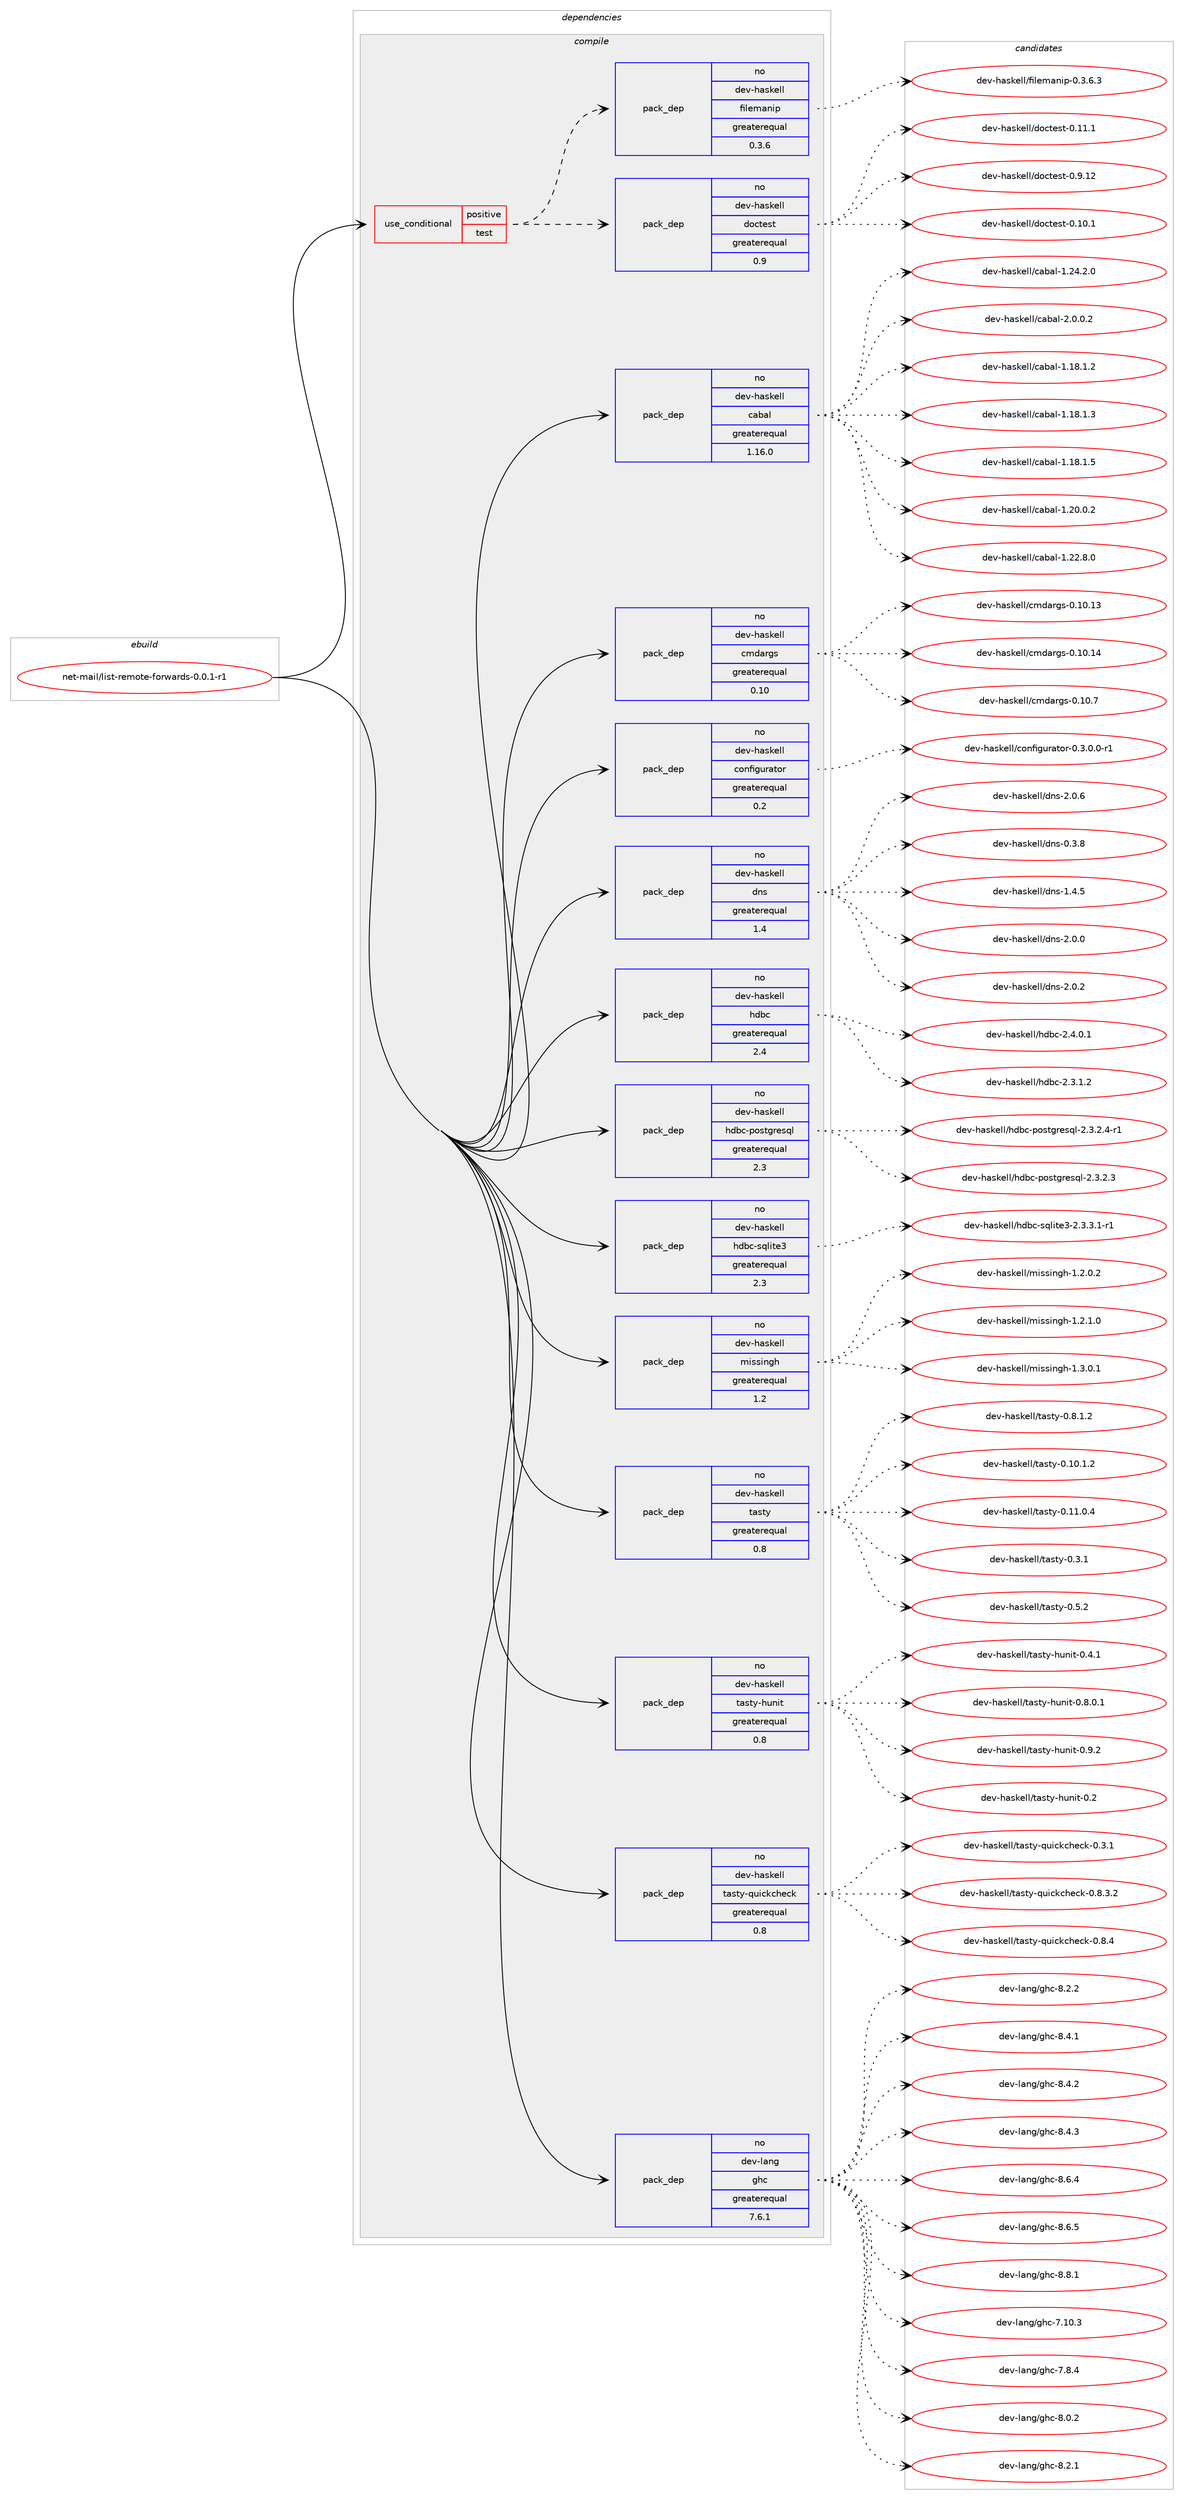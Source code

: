 digraph prolog {

# *************
# Graph options
# *************

newrank=true;
concentrate=true;
compound=true;
graph [rankdir=LR,fontname=Helvetica,fontsize=10,ranksep=1.5];#, ranksep=2.5, nodesep=0.2];
edge  [arrowhead=vee];
node  [fontname=Helvetica,fontsize=10];

# **********
# The ebuild
# **********

subgraph cluster_leftcol {
color=gray;
rank=same;
label=<<i>ebuild</i>>;
id [label="net-mail/list-remote-forwards-0.0.1-r1", color=red, width=4, href="../net-mail/list-remote-forwards-0.0.1-r1.svg"];
}

# ****************
# The dependencies
# ****************

subgraph cluster_midcol {
color=gray;
label=<<i>dependencies</i>>;
subgraph cluster_compile {
fillcolor="#eeeeee";
style=filled;
label=<<i>compile</i>>;
subgraph cond202416 {
dependency830029 [label=<<TABLE BORDER="0" CELLBORDER="1" CELLSPACING="0" CELLPADDING="4"><TR><TD ROWSPAN="3" CELLPADDING="10">use_conditional</TD></TR><TR><TD>positive</TD></TR><TR><TD>test</TD></TR></TABLE>>, shape=none, color=red];
subgraph pack613050 {
dependency830030 [label=<<TABLE BORDER="0" CELLBORDER="1" CELLSPACING="0" CELLPADDING="4" WIDTH="220"><TR><TD ROWSPAN="6" CELLPADDING="30">pack_dep</TD></TR><TR><TD WIDTH="110">no</TD></TR><TR><TD>dev-haskell</TD></TR><TR><TD>doctest</TD></TR><TR><TD>greaterequal</TD></TR><TR><TD>0.9</TD></TR></TABLE>>, shape=none, color=blue];
}
dependency830029:e -> dependency830030:w [weight=20,style="dashed",arrowhead="vee"];
subgraph pack613051 {
dependency830031 [label=<<TABLE BORDER="0" CELLBORDER="1" CELLSPACING="0" CELLPADDING="4" WIDTH="220"><TR><TD ROWSPAN="6" CELLPADDING="30">pack_dep</TD></TR><TR><TD WIDTH="110">no</TD></TR><TR><TD>dev-haskell</TD></TR><TR><TD>filemanip</TD></TR><TR><TD>greaterequal</TD></TR><TR><TD>0.3.6</TD></TR></TABLE>>, shape=none, color=blue];
}
dependency830029:e -> dependency830031:w [weight=20,style="dashed",arrowhead="vee"];
}
id:e -> dependency830029:w [weight=20,style="solid",arrowhead="vee"];
subgraph pack613052 {
dependency830032 [label=<<TABLE BORDER="0" CELLBORDER="1" CELLSPACING="0" CELLPADDING="4" WIDTH="220"><TR><TD ROWSPAN="6" CELLPADDING="30">pack_dep</TD></TR><TR><TD WIDTH="110">no</TD></TR><TR><TD>dev-haskell</TD></TR><TR><TD>cabal</TD></TR><TR><TD>greaterequal</TD></TR><TR><TD>1.16.0</TD></TR></TABLE>>, shape=none, color=blue];
}
id:e -> dependency830032:w [weight=20,style="solid",arrowhead="vee"];
subgraph pack613053 {
dependency830033 [label=<<TABLE BORDER="0" CELLBORDER="1" CELLSPACING="0" CELLPADDING="4" WIDTH="220"><TR><TD ROWSPAN="6" CELLPADDING="30">pack_dep</TD></TR><TR><TD WIDTH="110">no</TD></TR><TR><TD>dev-haskell</TD></TR><TR><TD>cmdargs</TD></TR><TR><TD>greaterequal</TD></TR><TR><TD>0.10</TD></TR></TABLE>>, shape=none, color=blue];
}
id:e -> dependency830033:w [weight=20,style="solid",arrowhead="vee"];
subgraph pack613054 {
dependency830034 [label=<<TABLE BORDER="0" CELLBORDER="1" CELLSPACING="0" CELLPADDING="4" WIDTH="220"><TR><TD ROWSPAN="6" CELLPADDING="30">pack_dep</TD></TR><TR><TD WIDTH="110">no</TD></TR><TR><TD>dev-haskell</TD></TR><TR><TD>configurator</TD></TR><TR><TD>greaterequal</TD></TR><TR><TD>0.2</TD></TR></TABLE>>, shape=none, color=blue];
}
id:e -> dependency830034:w [weight=20,style="solid",arrowhead="vee"];
subgraph pack613055 {
dependency830035 [label=<<TABLE BORDER="0" CELLBORDER="1" CELLSPACING="0" CELLPADDING="4" WIDTH="220"><TR><TD ROWSPAN="6" CELLPADDING="30">pack_dep</TD></TR><TR><TD WIDTH="110">no</TD></TR><TR><TD>dev-haskell</TD></TR><TR><TD>dns</TD></TR><TR><TD>greaterequal</TD></TR><TR><TD>1.4</TD></TR></TABLE>>, shape=none, color=blue];
}
id:e -> dependency830035:w [weight=20,style="solid",arrowhead="vee"];
subgraph pack613056 {
dependency830036 [label=<<TABLE BORDER="0" CELLBORDER="1" CELLSPACING="0" CELLPADDING="4" WIDTH="220"><TR><TD ROWSPAN="6" CELLPADDING="30">pack_dep</TD></TR><TR><TD WIDTH="110">no</TD></TR><TR><TD>dev-haskell</TD></TR><TR><TD>hdbc</TD></TR><TR><TD>greaterequal</TD></TR><TR><TD>2.4</TD></TR></TABLE>>, shape=none, color=blue];
}
id:e -> dependency830036:w [weight=20,style="solid",arrowhead="vee"];
subgraph pack613057 {
dependency830037 [label=<<TABLE BORDER="0" CELLBORDER="1" CELLSPACING="0" CELLPADDING="4" WIDTH="220"><TR><TD ROWSPAN="6" CELLPADDING="30">pack_dep</TD></TR><TR><TD WIDTH="110">no</TD></TR><TR><TD>dev-haskell</TD></TR><TR><TD>hdbc-postgresql</TD></TR><TR><TD>greaterequal</TD></TR><TR><TD>2.3</TD></TR></TABLE>>, shape=none, color=blue];
}
id:e -> dependency830037:w [weight=20,style="solid",arrowhead="vee"];
subgraph pack613058 {
dependency830038 [label=<<TABLE BORDER="0" CELLBORDER="1" CELLSPACING="0" CELLPADDING="4" WIDTH="220"><TR><TD ROWSPAN="6" CELLPADDING="30">pack_dep</TD></TR><TR><TD WIDTH="110">no</TD></TR><TR><TD>dev-haskell</TD></TR><TR><TD>hdbc-sqlite3</TD></TR><TR><TD>greaterequal</TD></TR><TR><TD>2.3</TD></TR></TABLE>>, shape=none, color=blue];
}
id:e -> dependency830038:w [weight=20,style="solid",arrowhead="vee"];
subgraph pack613059 {
dependency830039 [label=<<TABLE BORDER="0" CELLBORDER="1" CELLSPACING="0" CELLPADDING="4" WIDTH="220"><TR><TD ROWSPAN="6" CELLPADDING="30">pack_dep</TD></TR><TR><TD WIDTH="110">no</TD></TR><TR><TD>dev-haskell</TD></TR><TR><TD>missingh</TD></TR><TR><TD>greaterequal</TD></TR><TR><TD>1.2</TD></TR></TABLE>>, shape=none, color=blue];
}
id:e -> dependency830039:w [weight=20,style="solid",arrowhead="vee"];
subgraph pack613060 {
dependency830040 [label=<<TABLE BORDER="0" CELLBORDER="1" CELLSPACING="0" CELLPADDING="4" WIDTH="220"><TR><TD ROWSPAN="6" CELLPADDING="30">pack_dep</TD></TR><TR><TD WIDTH="110">no</TD></TR><TR><TD>dev-haskell</TD></TR><TR><TD>tasty</TD></TR><TR><TD>greaterequal</TD></TR><TR><TD>0.8</TD></TR></TABLE>>, shape=none, color=blue];
}
id:e -> dependency830040:w [weight=20,style="solid",arrowhead="vee"];
subgraph pack613061 {
dependency830041 [label=<<TABLE BORDER="0" CELLBORDER="1" CELLSPACING="0" CELLPADDING="4" WIDTH="220"><TR><TD ROWSPAN="6" CELLPADDING="30">pack_dep</TD></TR><TR><TD WIDTH="110">no</TD></TR><TR><TD>dev-haskell</TD></TR><TR><TD>tasty-hunit</TD></TR><TR><TD>greaterequal</TD></TR><TR><TD>0.8</TD></TR></TABLE>>, shape=none, color=blue];
}
id:e -> dependency830041:w [weight=20,style="solid",arrowhead="vee"];
subgraph pack613062 {
dependency830042 [label=<<TABLE BORDER="0" CELLBORDER="1" CELLSPACING="0" CELLPADDING="4" WIDTH="220"><TR><TD ROWSPAN="6" CELLPADDING="30">pack_dep</TD></TR><TR><TD WIDTH="110">no</TD></TR><TR><TD>dev-haskell</TD></TR><TR><TD>tasty-quickcheck</TD></TR><TR><TD>greaterequal</TD></TR><TR><TD>0.8</TD></TR></TABLE>>, shape=none, color=blue];
}
id:e -> dependency830042:w [weight=20,style="solid",arrowhead="vee"];
subgraph pack613063 {
dependency830043 [label=<<TABLE BORDER="0" CELLBORDER="1" CELLSPACING="0" CELLPADDING="4" WIDTH="220"><TR><TD ROWSPAN="6" CELLPADDING="30">pack_dep</TD></TR><TR><TD WIDTH="110">no</TD></TR><TR><TD>dev-lang</TD></TR><TR><TD>ghc</TD></TR><TR><TD>greaterequal</TD></TR><TR><TD>7.6.1</TD></TR></TABLE>>, shape=none, color=blue];
}
id:e -> dependency830043:w [weight=20,style="solid",arrowhead="vee"];
}
subgraph cluster_compileandrun {
fillcolor="#eeeeee";
style=filled;
label=<<i>compile and run</i>>;
}
subgraph cluster_run {
fillcolor="#eeeeee";
style=filled;
label=<<i>run</i>>;
}
}

# **************
# The candidates
# **************

subgraph cluster_choices {
rank=same;
color=gray;
label=<<i>candidates</i>>;

subgraph choice613050 {
color=black;
nodesep=1;
choice1001011184510497115107101108108471001119911610111511645484649484649 [label="dev-haskell/doctest-0.10.1", color=red, width=4,href="../dev-haskell/doctest-0.10.1.svg"];
choice1001011184510497115107101108108471001119911610111511645484649494649 [label="dev-haskell/doctest-0.11.1", color=red, width=4,href="../dev-haskell/doctest-0.11.1.svg"];
choice1001011184510497115107101108108471001119911610111511645484657464950 [label="dev-haskell/doctest-0.9.12", color=red, width=4,href="../dev-haskell/doctest-0.9.12.svg"];
dependency830030:e -> choice1001011184510497115107101108108471001119911610111511645484649484649:w [style=dotted,weight="100"];
dependency830030:e -> choice1001011184510497115107101108108471001119911610111511645484649494649:w [style=dotted,weight="100"];
dependency830030:e -> choice1001011184510497115107101108108471001119911610111511645484657464950:w [style=dotted,weight="100"];
}
subgraph choice613051 {
color=black;
nodesep=1;
choice100101118451049711510710110810847102105108101109971101051124548465146544651 [label="dev-haskell/filemanip-0.3.6.3", color=red, width=4,href="../dev-haskell/filemanip-0.3.6.3.svg"];
dependency830031:e -> choice100101118451049711510710110810847102105108101109971101051124548465146544651:w [style=dotted,weight="100"];
}
subgraph choice613052 {
color=black;
nodesep=1;
choice10010111845104971151071011081084799979897108454946495646494650 [label="dev-haskell/cabal-1.18.1.2", color=red, width=4,href="../dev-haskell/cabal-1.18.1.2.svg"];
choice10010111845104971151071011081084799979897108454946495646494651 [label="dev-haskell/cabal-1.18.1.3", color=red, width=4,href="../dev-haskell/cabal-1.18.1.3.svg"];
choice10010111845104971151071011081084799979897108454946495646494653 [label="dev-haskell/cabal-1.18.1.5", color=red, width=4,href="../dev-haskell/cabal-1.18.1.5.svg"];
choice10010111845104971151071011081084799979897108454946504846484650 [label="dev-haskell/cabal-1.20.0.2", color=red, width=4,href="../dev-haskell/cabal-1.20.0.2.svg"];
choice10010111845104971151071011081084799979897108454946505046564648 [label="dev-haskell/cabal-1.22.8.0", color=red, width=4,href="../dev-haskell/cabal-1.22.8.0.svg"];
choice10010111845104971151071011081084799979897108454946505246504648 [label="dev-haskell/cabal-1.24.2.0", color=red, width=4,href="../dev-haskell/cabal-1.24.2.0.svg"];
choice100101118451049711510710110810847999798971084550464846484650 [label="dev-haskell/cabal-2.0.0.2", color=red, width=4,href="../dev-haskell/cabal-2.0.0.2.svg"];
dependency830032:e -> choice10010111845104971151071011081084799979897108454946495646494650:w [style=dotted,weight="100"];
dependency830032:e -> choice10010111845104971151071011081084799979897108454946495646494651:w [style=dotted,weight="100"];
dependency830032:e -> choice10010111845104971151071011081084799979897108454946495646494653:w [style=dotted,weight="100"];
dependency830032:e -> choice10010111845104971151071011081084799979897108454946504846484650:w [style=dotted,weight="100"];
dependency830032:e -> choice10010111845104971151071011081084799979897108454946505046564648:w [style=dotted,weight="100"];
dependency830032:e -> choice10010111845104971151071011081084799979897108454946505246504648:w [style=dotted,weight="100"];
dependency830032:e -> choice100101118451049711510710110810847999798971084550464846484650:w [style=dotted,weight="100"];
}
subgraph choice613053 {
color=black;
nodesep=1;
choice10010111845104971151071011081084799109100971141031154548464948464951 [label="dev-haskell/cmdargs-0.10.13", color=red, width=4,href="../dev-haskell/cmdargs-0.10.13.svg"];
choice10010111845104971151071011081084799109100971141031154548464948464952 [label="dev-haskell/cmdargs-0.10.14", color=red, width=4,href="../dev-haskell/cmdargs-0.10.14.svg"];
choice100101118451049711510710110810847991091009711410311545484649484655 [label="dev-haskell/cmdargs-0.10.7", color=red, width=4,href="../dev-haskell/cmdargs-0.10.7.svg"];
dependency830033:e -> choice10010111845104971151071011081084799109100971141031154548464948464951:w [style=dotted,weight="100"];
dependency830033:e -> choice10010111845104971151071011081084799109100971141031154548464948464952:w [style=dotted,weight="100"];
dependency830033:e -> choice100101118451049711510710110810847991091009711410311545484649484655:w [style=dotted,weight="100"];
}
subgraph choice613054 {
color=black;
nodesep=1;
choice100101118451049711510710110810847991111101021051031171149711611111445484651464846484511449 [label="dev-haskell/configurator-0.3.0.0-r1", color=red, width=4,href="../dev-haskell/configurator-0.3.0.0-r1.svg"];
dependency830034:e -> choice100101118451049711510710110810847991111101021051031171149711611111445484651464846484511449:w [style=dotted,weight="100"];
}
subgraph choice613055 {
color=black;
nodesep=1;
choice100101118451049711510710110810847100110115454846514656 [label="dev-haskell/dns-0.3.8", color=red, width=4,href="../dev-haskell/dns-0.3.8.svg"];
choice100101118451049711510710110810847100110115454946524653 [label="dev-haskell/dns-1.4.5", color=red, width=4,href="../dev-haskell/dns-1.4.5.svg"];
choice100101118451049711510710110810847100110115455046484648 [label="dev-haskell/dns-2.0.0", color=red, width=4,href="../dev-haskell/dns-2.0.0.svg"];
choice100101118451049711510710110810847100110115455046484650 [label="dev-haskell/dns-2.0.2", color=red, width=4,href="../dev-haskell/dns-2.0.2.svg"];
choice100101118451049711510710110810847100110115455046484654 [label="dev-haskell/dns-2.0.6", color=red, width=4,href="../dev-haskell/dns-2.0.6.svg"];
dependency830035:e -> choice100101118451049711510710110810847100110115454846514656:w [style=dotted,weight="100"];
dependency830035:e -> choice100101118451049711510710110810847100110115454946524653:w [style=dotted,weight="100"];
dependency830035:e -> choice100101118451049711510710110810847100110115455046484648:w [style=dotted,weight="100"];
dependency830035:e -> choice100101118451049711510710110810847100110115455046484650:w [style=dotted,weight="100"];
dependency830035:e -> choice100101118451049711510710110810847100110115455046484654:w [style=dotted,weight="100"];
}
subgraph choice613056 {
color=black;
nodesep=1;
choice10010111845104971151071011081084710410098994550465146494650 [label="dev-haskell/hdbc-2.3.1.2", color=red, width=4,href="../dev-haskell/hdbc-2.3.1.2.svg"];
choice10010111845104971151071011081084710410098994550465246484649 [label="dev-haskell/hdbc-2.4.0.1", color=red, width=4,href="../dev-haskell/hdbc-2.4.0.1.svg"];
dependency830036:e -> choice10010111845104971151071011081084710410098994550465146494650:w [style=dotted,weight="100"];
dependency830036:e -> choice10010111845104971151071011081084710410098994550465246484649:w [style=dotted,weight="100"];
}
subgraph choice613057 {
color=black;
nodesep=1;
choice1001011184510497115107101108108471041009899451121111151161031141011151131084550465146504651 [label="dev-haskell/hdbc-postgresql-2.3.2.3", color=red, width=4,href="../dev-haskell/hdbc-postgresql-2.3.2.3.svg"];
choice10010111845104971151071011081084710410098994511211111511610311410111511310845504651465046524511449 [label="dev-haskell/hdbc-postgresql-2.3.2.4-r1", color=red, width=4,href="../dev-haskell/hdbc-postgresql-2.3.2.4-r1.svg"];
dependency830037:e -> choice1001011184510497115107101108108471041009899451121111151161031141011151131084550465146504651:w [style=dotted,weight="100"];
dependency830037:e -> choice10010111845104971151071011081084710410098994511211111511610311410111511310845504651465046524511449:w [style=dotted,weight="100"];
}
subgraph choice613058 {
color=black;
nodesep=1;
choice1001011184510497115107101108108471041009899451151131081051161015145504651465146494511449 [label="dev-haskell/hdbc-sqlite3-2.3.3.1-r1", color=red, width=4,href="../dev-haskell/hdbc-sqlite3-2.3.3.1-r1.svg"];
dependency830038:e -> choice1001011184510497115107101108108471041009899451151131081051161015145504651465146494511449:w [style=dotted,weight="100"];
}
subgraph choice613059 {
color=black;
nodesep=1;
choice1001011184510497115107101108108471091051151151051101031044549465046484650 [label="dev-haskell/missingh-1.2.0.2", color=red, width=4,href="../dev-haskell/missingh-1.2.0.2.svg"];
choice1001011184510497115107101108108471091051151151051101031044549465046494648 [label="dev-haskell/missingh-1.2.1.0", color=red, width=4,href="../dev-haskell/missingh-1.2.1.0.svg"];
choice1001011184510497115107101108108471091051151151051101031044549465146484649 [label="dev-haskell/missingh-1.3.0.1", color=red, width=4,href="../dev-haskell/missingh-1.3.0.1.svg"];
dependency830039:e -> choice1001011184510497115107101108108471091051151151051101031044549465046484650:w [style=dotted,weight="100"];
dependency830039:e -> choice1001011184510497115107101108108471091051151151051101031044549465046494648:w [style=dotted,weight="100"];
dependency830039:e -> choice1001011184510497115107101108108471091051151151051101031044549465146484649:w [style=dotted,weight="100"];
}
subgraph choice613060 {
color=black;
nodesep=1;
choice10010111845104971151071011081084711697115116121454846494846494650 [label="dev-haskell/tasty-0.10.1.2", color=red, width=4,href="../dev-haskell/tasty-0.10.1.2.svg"];
choice10010111845104971151071011081084711697115116121454846494946484652 [label="dev-haskell/tasty-0.11.0.4", color=red, width=4,href="../dev-haskell/tasty-0.11.0.4.svg"];
choice10010111845104971151071011081084711697115116121454846514649 [label="dev-haskell/tasty-0.3.1", color=red, width=4,href="../dev-haskell/tasty-0.3.1.svg"];
choice10010111845104971151071011081084711697115116121454846534650 [label="dev-haskell/tasty-0.5.2", color=red, width=4,href="../dev-haskell/tasty-0.5.2.svg"];
choice100101118451049711510710110810847116971151161214548465646494650 [label="dev-haskell/tasty-0.8.1.2", color=red, width=4,href="../dev-haskell/tasty-0.8.1.2.svg"];
dependency830040:e -> choice10010111845104971151071011081084711697115116121454846494846494650:w [style=dotted,weight="100"];
dependency830040:e -> choice10010111845104971151071011081084711697115116121454846494946484652:w [style=dotted,weight="100"];
dependency830040:e -> choice10010111845104971151071011081084711697115116121454846514649:w [style=dotted,weight="100"];
dependency830040:e -> choice10010111845104971151071011081084711697115116121454846534650:w [style=dotted,weight="100"];
dependency830040:e -> choice100101118451049711510710110810847116971151161214548465646494650:w [style=dotted,weight="100"];
}
subgraph choice613061 {
color=black;
nodesep=1;
choice100101118451049711510710110810847116971151161214510411711010511645484650 [label="dev-haskell/tasty-hunit-0.2", color=red, width=4,href="../dev-haskell/tasty-hunit-0.2.svg"];
choice1001011184510497115107101108108471169711511612145104117110105116454846524649 [label="dev-haskell/tasty-hunit-0.4.1", color=red, width=4,href="../dev-haskell/tasty-hunit-0.4.1.svg"];
choice10010111845104971151071011081084711697115116121451041171101051164548465646484649 [label="dev-haskell/tasty-hunit-0.8.0.1", color=red, width=4,href="../dev-haskell/tasty-hunit-0.8.0.1.svg"];
choice1001011184510497115107101108108471169711511612145104117110105116454846574650 [label="dev-haskell/tasty-hunit-0.9.2", color=red, width=4,href="../dev-haskell/tasty-hunit-0.9.2.svg"];
dependency830041:e -> choice100101118451049711510710110810847116971151161214510411711010511645484650:w [style=dotted,weight="100"];
dependency830041:e -> choice1001011184510497115107101108108471169711511612145104117110105116454846524649:w [style=dotted,weight="100"];
dependency830041:e -> choice10010111845104971151071011081084711697115116121451041171101051164548465646484649:w [style=dotted,weight="100"];
dependency830041:e -> choice1001011184510497115107101108108471169711511612145104117110105116454846574650:w [style=dotted,weight="100"];
}
subgraph choice613062 {
color=black;
nodesep=1;
choice1001011184510497115107101108108471169711511612145113117105991079910410199107454846514649 [label="dev-haskell/tasty-quickcheck-0.3.1", color=red, width=4,href="../dev-haskell/tasty-quickcheck-0.3.1.svg"];
choice10010111845104971151071011081084711697115116121451131171059910799104101991074548465646514650 [label="dev-haskell/tasty-quickcheck-0.8.3.2", color=red, width=4,href="../dev-haskell/tasty-quickcheck-0.8.3.2.svg"];
choice1001011184510497115107101108108471169711511612145113117105991079910410199107454846564652 [label="dev-haskell/tasty-quickcheck-0.8.4", color=red, width=4,href="../dev-haskell/tasty-quickcheck-0.8.4.svg"];
dependency830042:e -> choice1001011184510497115107101108108471169711511612145113117105991079910410199107454846514649:w [style=dotted,weight="100"];
dependency830042:e -> choice10010111845104971151071011081084711697115116121451131171059910799104101991074548465646514650:w [style=dotted,weight="100"];
dependency830042:e -> choice1001011184510497115107101108108471169711511612145113117105991079910410199107454846564652:w [style=dotted,weight="100"];
}
subgraph choice613063 {
color=black;
nodesep=1;
choice1001011184510897110103471031049945554649484651 [label="dev-lang/ghc-7.10.3", color=red, width=4,href="../dev-lang/ghc-7.10.3.svg"];
choice10010111845108971101034710310499455546564652 [label="dev-lang/ghc-7.8.4", color=red, width=4,href="../dev-lang/ghc-7.8.4.svg"];
choice10010111845108971101034710310499455646484650 [label="dev-lang/ghc-8.0.2", color=red, width=4,href="../dev-lang/ghc-8.0.2.svg"];
choice10010111845108971101034710310499455646504649 [label="dev-lang/ghc-8.2.1", color=red, width=4,href="../dev-lang/ghc-8.2.1.svg"];
choice10010111845108971101034710310499455646504650 [label="dev-lang/ghc-8.2.2", color=red, width=4,href="../dev-lang/ghc-8.2.2.svg"];
choice10010111845108971101034710310499455646524649 [label="dev-lang/ghc-8.4.1", color=red, width=4,href="../dev-lang/ghc-8.4.1.svg"];
choice10010111845108971101034710310499455646524650 [label="dev-lang/ghc-8.4.2", color=red, width=4,href="../dev-lang/ghc-8.4.2.svg"];
choice10010111845108971101034710310499455646524651 [label="dev-lang/ghc-8.4.3", color=red, width=4,href="../dev-lang/ghc-8.4.3.svg"];
choice10010111845108971101034710310499455646544652 [label="dev-lang/ghc-8.6.4", color=red, width=4,href="../dev-lang/ghc-8.6.4.svg"];
choice10010111845108971101034710310499455646544653 [label="dev-lang/ghc-8.6.5", color=red, width=4,href="../dev-lang/ghc-8.6.5.svg"];
choice10010111845108971101034710310499455646564649 [label="dev-lang/ghc-8.8.1", color=red, width=4,href="../dev-lang/ghc-8.8.1.svg"];
dependency830043:e -> choice1001011184510897110103471031049945554649484651:w [style=dotted,weight="100"];
dependency830043:e -> choice10010111845108971101034710310499455546564652:w [style=dotted,weight="100"];
dependency830043:e -> choice10010111845108971101034710310499455646484650:w [style=dotted,weight="100"];
dependency830043:e -> choice10010111845108971101034710310499455646504649:w [style=dotted,weight="100"];
dependency830043:e -> choice10010111845108971101034710310499455646504650:w [style=dotted,weight="100"];
dependency830043:e -> choice10010111845108971101034710310499455646524649:w [style=dotted,weight="100"];
dependency830043:e -> choice10010111845108971101034710310499455646524650:w [style=dotted,weight="100"];
dependency830043:e -> choice10010111845108971101034710310499455646524651:w [style=dotted,weight="100"];
dependency830043:e -> choice10010111845108971101034710310499455646544652:w [style=dotted,weight="100"];
dependency830043:e -> choice10010111845108971101034710310499455646544653:w [style=dotted,weight="100"];
dependency830043:e -> choice10010111845108971101034710310499455646564649:w [style=dotted,weight="100"];
}
}

}
